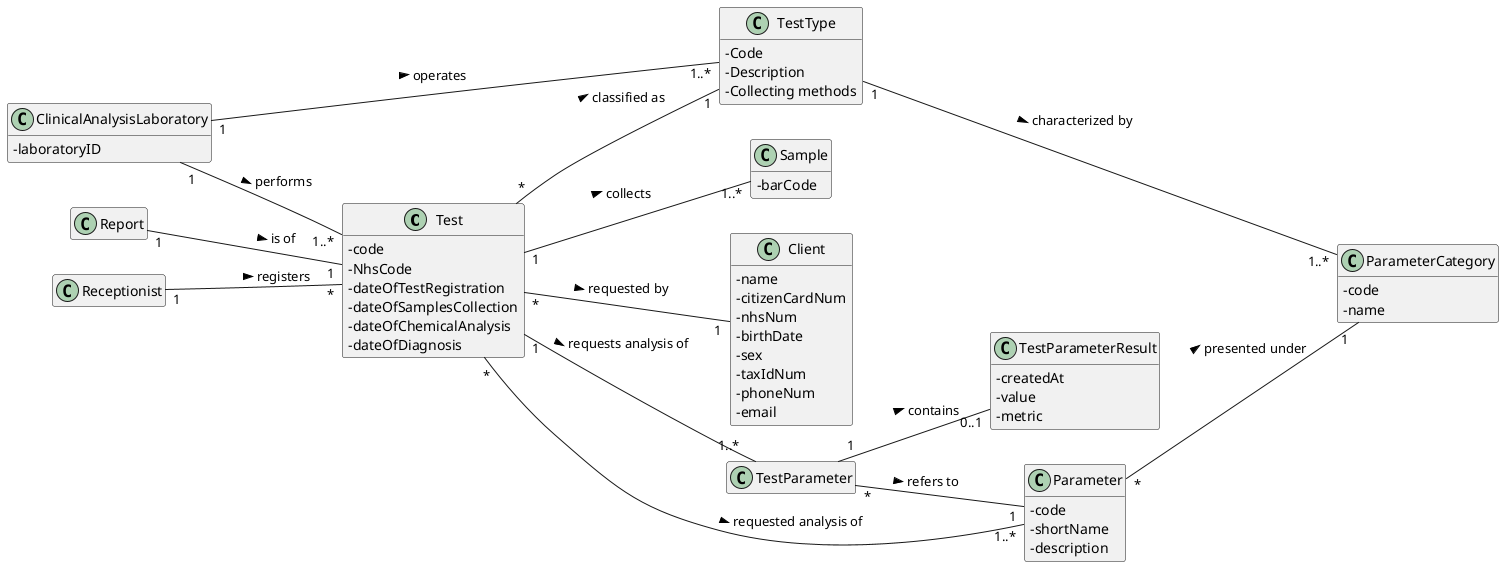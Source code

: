 @startuml

left to right direction
skinparam classAttributeIconSize 0
hide empty methods
hide empty attributes

class Test{
- code
- NhsCode
- dateOfTestRegistration
- dateOfSamplesCollection
- dateOfChemicalAnalysis
- dateOfDiagnosis
}

class ParameterCategory{
  -code
  -name
}

class Receptionist{}

class Sample{
- barCode
}

class Client{
- name
- citizenCardNum
- nhsNum
- birthDate
- sex
- taxIdNum
- phoneNum
- email
}
class TestParameter{}
class TestParameterResult{
- createdAt
- value
- metric
}
class TestType{
- Code
- Description
- Collecting methods
}

class Parameter{
- code
- shortName
- description
}

class ClinicalAnalysisLaboratory{
- laboratoryID
}

Test "*" -- "1" TestType : classified as >
Report "1" -- "1" Test : is of >
Test "*" -- "1" Client : requested by >
Test "*" -- "1..*" Parameter : requested analysis of >
Receptionist "1" -- "*" Test : registers >
Parameter "*" -- "1" ParameterCategory: presented under >
TestType "1" -- "1..*" ParameterCategory : characterized by >
Test "1" -- "1..*" Sample : collects >
Test "1" -- "1..*" TestParameter : requests analysis of >
TestParameter "*" -- "1" Parameter : refers to >
TestParameter "1" -- "0..1" TestParameterResult : contains >
ClinicalAnalysisLaboratory "1" -- "1..*" TestType : operates >
ClinicalAnalysisLaboratory "1" -- "1..*" Test : performs >

@enduml